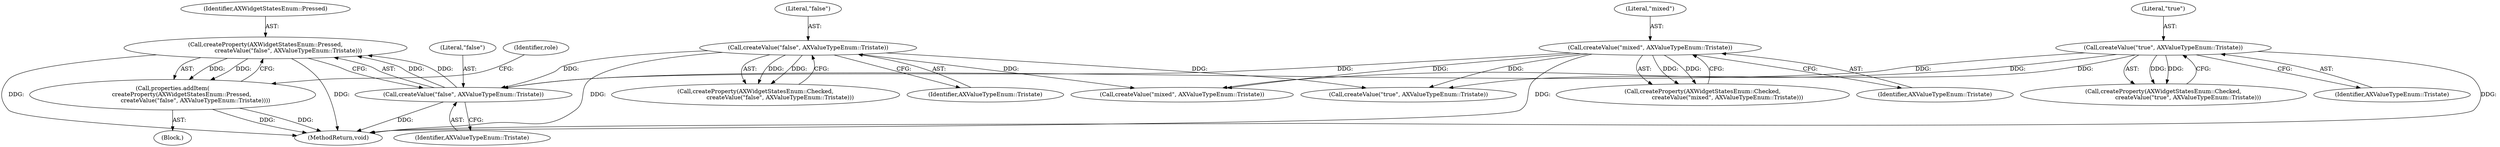 digraph "0_Chrome_d27468a832d5316884bd02f459cbf493697fd7e1_32@API" {
"1000178" [label="(Call,createProperty(AXWidgetStatesEnum::Pressed,\n                         createValue(\"false\", AXValueTypeEnum::Tristate)))"];
"1000180" [label="(Call,createValue(\"false\", AXValueTypeEnum::Tristate))"];
"1000123" [label="(Call,createValue(\"false\", AXValueTypeEnum::Tristate))"];
"1000139" [label="(Call,createValue(\"mixed\", AXValueTypeEnum::Tristate))"];
"1000131" [label="(Call,createValue(\"true\", AXValueTypeEnum::Tristate))"];
"1000177" [label="(Call,properties.addItem(\n          createProperty(AXWidgetStatesEnum::Pressed,\n                         createValue(\"false\", AXValueTypeEnum::Tristate))))"];
"1000123" [label="(Call,createValue(\"false\", AXValueTypeEnum::Tristate))"];
"1000180" [label="(Call,createValue(\"false\", AXValueTypeEnum::Tristate))"];
"1000121" [label="(Call,createProperty(AXWidgetStatesEnum::Checked,\n                           createValue(\"false\", AXValueTypeEnum::Tristate)))"];
"1000209" [label="(Identifier,role)"];
"1000129" [label="(Call,createProperty(AXWidgetStatesEnum::Checked,\n                           createValue(\"true\", AXValueTypeEnum::Tristate)))"];
"1000178" [label="(Call,createProperty(AXWidgetStatesEnum::Pressed,\n                         createValue(\"false\", AXValueTypeEnum::Tristate)))"];
"1000124" [label="(Literal,\"false\")"];
"1000125" [label="(Identifier,AXValueTypeEnum::Tristate)"];
"1000181" [label="(Literal,\"false\")"];
"1000137" [label="(Call,createProperty(AXWidgetStatesEnum::Checked,\n                           createValue(\"mixed\", AXValueTypeEnum::Tristate)))"];
"1000133" [label="(Identifier,AXValueTypeEnum::Tristate)"];
"1000176" [label="(Block,)"];
"1000225" [label="(MethodReturn,void)"];
"1000140" [label="(Literal,\"mixed\")"];
"1000204" [label="(Call,createValue(\"true\", AXValueTypeEnum::Tristate))"];
"1000141" [label="(Identifier,AXValueTypeEnum::Tristate)"];
"1000182" [label="(Identifier,AXValueTypeEnum::Tristate)"];
"1000139" [label="(Call,createValue(\"mixed\", AXValueTypeEnum::Tristate))"];
"1000179" [label="(Identifier,AXWidgetStatesEnum::Pressed)"];
"1000177" [label="(Call,properties.addItem(\n          createProperty(AXWidgetStatesEnum::Pressed,\n                         createValue(\"false\", AXValueTypeEnum::Tristate))))"];
"1000132" [label="(Literal,\"true\")"];
"1000197" [label="(Call,createValue(\"mixed\", AXValueTypeEnum::Tristate))"];
"1000131" [label="(Call,createValue(\"true\", AXValueTypeEnum::Tristate))"];
"1000178" -> "1000177"  [label="AST: "];
"1000178" -> "1000180"  [label="CFG: "];
"1000179" -> "1000178"  [label="AST: "];
"1000180" -> "1000178"  [label="AST: "];
"1000177" -> "1000178"  [label="CFG: "];
"1000178" -> "1000225"  [label="DDG: "];
"1000178" -> "1000225"  [label="DDG: "];
"1000178" -> "1000177"  [label="DDG: "];
"1000178" -> "1000177"  [label="DDG: "];
"1000180" -> "1000178"  [label="DDG: "];
"1000180" -> "1000178"  [label="DDG: "];
"1000180" -> "1000182"  [label="CFG: "];
"1000181" -> "1000180"  [label="AST: "];
"1000182" -> "1000180"  [label="AST: "];
"1000180" -> "1000225"  [label="DDG: "];
"1000123" -> "1000180"  [label="DDG: "];
"1000139" -> "1000180"  [label="DDG: "];
"1000131" -> "1000180"  [label="DDG: "];
"1000123" -> "1000121"  [label="AST: "];
"1000123" -> "1000125"  [label="CFG: "];
"1000124" -> "1000123"  [label="AST: "];
"1000125" -> "1000123"  [label="AST: "];
"1000121" -> "1000123"  [label="CFG: "];
"1000123" -> "1000225"  [label="DDG: "];
"1000123" -> "1000121"  [label="DDG: "];
"1000123" -> "1000121"  [label="DDG: "];
"1000123" -> "1000197"  [label="DDG: "];
"1000123" -> "1000204"  [label="DDG: "];
"1000139" -> "1000137"  [label="AST: "];
"1000139" -> "1000141"  [label="CFG: "];
"1000140" -> "1000139"  [label="AST: "];
"1000141" -> "1000139"  [label="AST: "];
"1000137" -> "1000139"  [label="CFG: "];
"1000139" -> "1000225"  [label="DDG: "];
"1000139" -> "1000137"  [label="DDG: "];
"1000139" -> "1000137"  [label="DDG: "];
"1000139" -> "1000197"  [label="DDG: "];
"1000139" -> "1000204"  [label="DDG: "];
"1000131" -> "1000129"  [label="AST: "];
"1000131" -> "1000133"  [label="CFG: "];
"1000132" -> "1000131"  [label="AST: "];
"1000133" -> "1000131"  [label="AST: "];
"1000129" -> "1000131"  [label="CFG: "];
"1000131" -> "1000225"  [label="DDG: "];
"1000131" -> "1000129"  [label="DDG: "];
"1000131" -> "1000129"  [label="DDG: "];
"1000131" -> "1000197"  [label="DDG: "];
"1000131" -> "1000204"  [label="DDG: "];
"1000177" -> "1000176"  [label="AST: "];
"1000209" -> "1000177"  [label="CFG: "];
"1000177" -> "1000225"  [label="DDG: "];
"1000177" -> "1000225"  [label="DDG: "];
}
